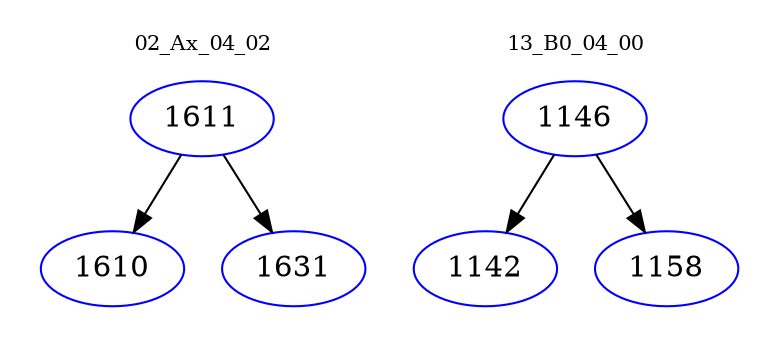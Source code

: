 digraph{
subgraph cluster_0 {
color = white
label = "02_Ax_04_02";
fontsize=10;
T0_1611 [label="1611", color="blue"]
T0_1611 -> T0_1610 [color="black"]
T0_1610 [label="1610", color="blue"]
T0_1611 -> T0_1631 [color="black"]
T0_1631 [label="1631", color="blue"]
}
subgraph cluster_1 {
color = white
label = "13_B0_04_00";
fontsize=10;
T1_1146 [label="1146", color="blue"]
T1_1146 -> T1_1142 [color="black"]
T1_1142 [label="1142", color="blue"]
T1_1146 -> T1_1158 [color="black"]
T1_1158 [label="1158", color="blue"]
}
}
